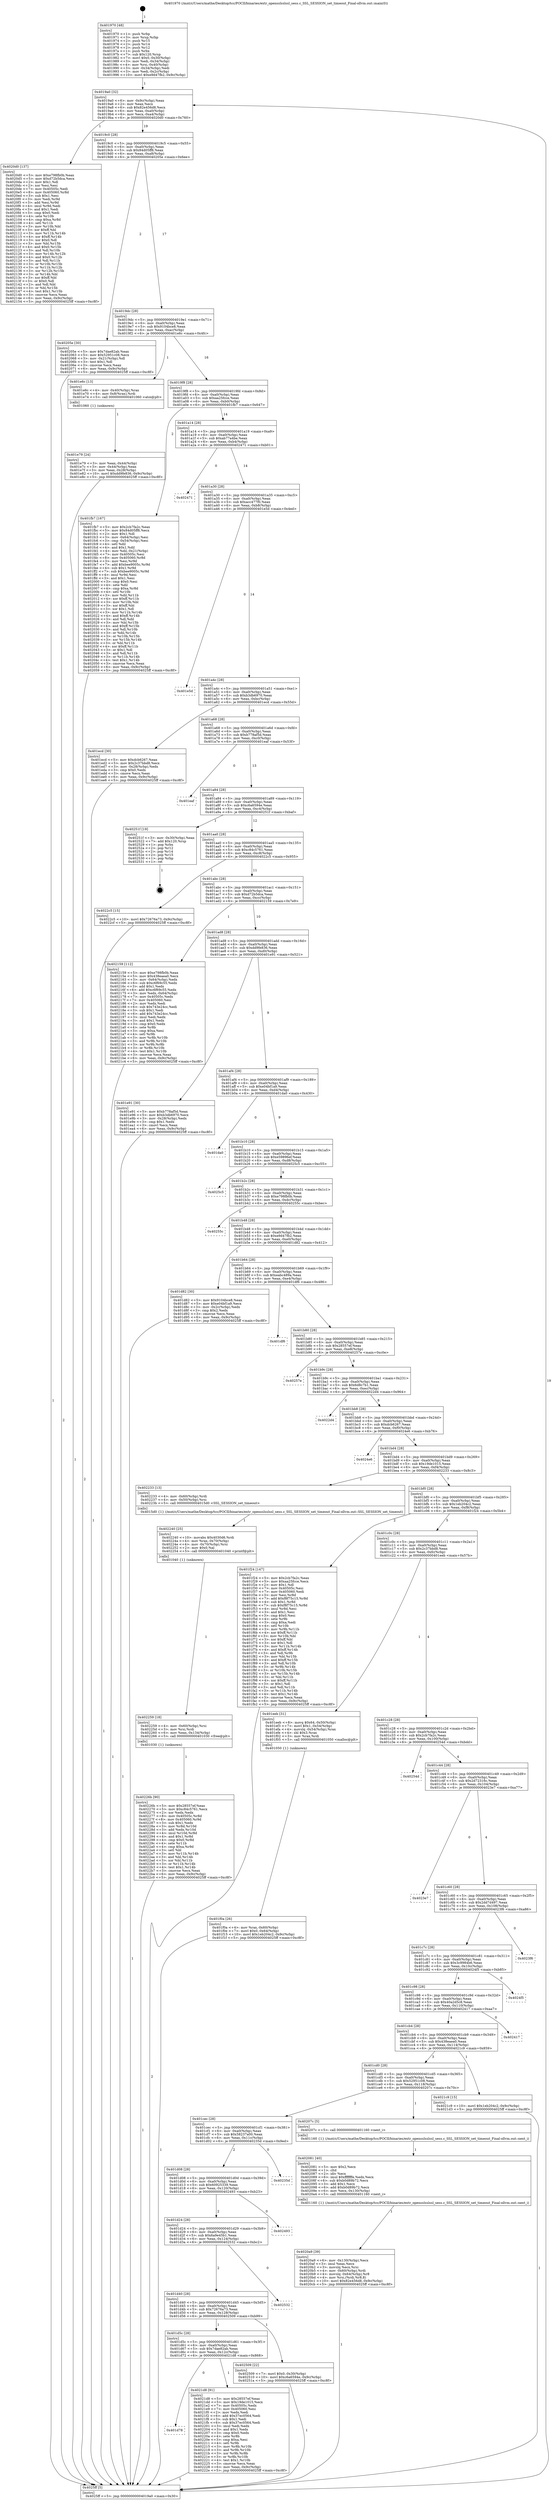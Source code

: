 digraph "0x401970" {
  label = "0x401970 (/mnt/c/Users/mathe/Desktop/tcc/POCII/binaries/extr_opensslsslssl_sess.c_SSL_SESSION_set_timeout_Final-ollvm.out::main(0))"
  labelloc = "t"
  node[shape=record]

  Entry [label="",width=0.3,height=0.3,shape=circle,fillcolor=black,style=filled]
  "0x4019a0" [label="{
     0x4019a0 [32]\l
     | [instrs]\l
     &nbsp;&nbsp;0x4019a0 \<+6\>: mov -0x9c(%rbp),%eax\l
     &nbsp;&nbsp;0x4019a6 \<+2\>: mov %eax,%ecx\l
     &nbsp;&nbsp;0x4019a8 \<+6\>: sub $0x82e456d8,%ecx\l
     &nbsp;&nbsp;0x4019ae \<+6\>: mov %eax,-0xa0(%rbp)\l
     &nbsp;&nbsp;0x4019b4 \<+6\>: mov %ecx,-0xa4(%rbp)\l
     &nbsp;&nbsp;0x4019ba \<+6\>: je 00000000004020d0 \<main+0x760\>\l
  }"]
  "0x4020d0" [label="{
     0x4020d0 [137]\l
     | [instrs]\l
     &nbsp;&nbsp;0x4020d0 \<+5\>: mov $0xe798fb0b,%eax\l
     &nbsp;&nbsp;0x4020d5 \<+5\>: mov $0xd72b5dca,%ecx\l
     &nbsp;&nbsp;0x4020da \<+2\>: mov $0x1,%dl\l
     &nbsp;&nbsp;0x4020dc \<+2\>: xor %esi,%esi\l
     &nbsp;&nbsp;0x4020de \<+7\>: mov 0x40505c,%edi\l
     &nbsp;&nbsp;0x4020e5 \<+8\>: mov 0x405060,%r8d\l
     &nbsp;&nbsp;0x4020ed \<+3\>: sub $0x1,%esi\l
     &nbsp;&nbsp;0x4020f0 \<+3\>: mov %edi,%r9d\l
     &nbsp;&nbsp;0x4020f3 \<+3\>: add %esi,%r9d\l
     &nbsp;&nbsp;0x4020f6 \<+4\>: imul %r9d,%edi\l
     &nbsp;&nbsp;0x4020fa \<+3\>: and $0x1,%edi\l
     &nbsp;&nbsp;0x4020fd \<+3\>: cmp $0x0,%edi\l
     &nbsp;&nbsp;0x402100 \<+4\>: sete %r10b\l
     &nbsp;&nbsp;0x402104 \<+4\>: cmp $0xa,%r8d\l
     &nbsp;&nbsp;0x402108 \<+4\>: setl %r11b\l
     &nbsp;&nbsp;0x40210c \<+3\>: mov %r10b,%bl\l
     &nbsp;&nbsp;0x40210f \<+3\>: xor $0xff,%bl\l
     &nbsp;&nbsp;0x402112 \<+3\>: mov %r11b,%r14b\l
     &nbsp;&nbsp;0x402115 \<+4\>: xor $0xff,%r14b\l
     &nbsp;&nbsp;0x402119 \<+3\>: xor $0x0,%dl\l
     &nbsp;&nbsp;0x40211c \<+3\>: mov %bl,%r15b\l
     &nbsp;&nbsp;0x40211f \<+4\>: and $0x0,%r15b\l
     &nbsp;&nbsp;0x402123 \<+3\>: and %dl,%r10b\l
     &nbsp;&nbsp;0x402126 \<+3\>: mov %r14b,%r12b\l
     &nbsp;&nbsp;0x402129 \<+4\>: and $0x0,%r12b\l
     &nbsp;&nbsp;0x40212d \<+3\>: and %dl,%r11b\l
     &nbsp;&nbsp;0x402130 \<+3\>: or %r10b,%r15b\l
     &nbsp;&nbsp;0x402133 \<+3\>: or %r11b,%r12b\l
     &nbsp;&nbsp;0x402136 \<+3\>: xor %r12b,%r15b\l
     &nbsp;&nbsp;0x402139 \<+3\>: or %r14b,%bl\l
     &nbsp;&nbsp;0x40213c \<+3\>: xor $0xff,%bl\l
     &nbsp;&nbsp;0x40213f \<+3\>: or $0x0,%dl\l
     &nbsp;&nbsp;0x402142 \<+2\>: and %dl,%bl\l
     &nbsp;&nbsp;0x402144 \<+3\>: or %bl,%r15b\l
     &nbsp;&nbsp;0x402147 \<+4\>: test $0x1,%r15b\l
     &nbsp;&nbsp;0x40214b \<+3\>: cmovne %ecx,%eax\l
     &nbsp;&nbsp;0x40214e \<+6\>: mov %eax,-0x9c(%rbp)\l
     &nbsp;&nbsp;0x402154 \<+5\>: jmp 00000000004025ff \<main+0xc8f\>\l
  }"]
  "0x4019c0" [label="{
     0x4019c0 [28]\l
     | [instrs]\l
     &nbsp;&nbsp;0x4019c0 \<+5\>: jmp 00000000004019c5 \<main+0x55\>\l
     &nbsp;&nbsp;0x4019c5 \<+6\>: mov -0xa0(%rbp),%eax\l
     &nbsp;&nbsp;0x4019cb \<+5\>: sub $0x84d05ff8,%eax\l
     &nbsp;&nbsp;0x4019d0 \<+6\>: mov %eax,-0xa8(%rbp)\l
     &nbsp;&nbsp;0x4019d6 \<+6\>: je 000000000040205e \<main+0x6ee\>\l
  }"]
  Exit [label="",width=0.3,height=0.3,shape=circle,fillcolor=black,style=filled,peripheries=2]
  "0x40205e" [label="{
     0x40205e [30]\l
     | [instrs]\l
     &nbsp;&nbsp;0x40205e \<+5\>: mov $0x7dae82ab,%eax\l
     &nbsp;&nbsp;0x402063 \<+5\>: mov $0x52951c08,%ecx\l
     &nbsp;&nbsp;0x402068 \<+3\>: mov -0x21(%rbp),%dl\l
     &nbsp;&nbsp;0x40206b \<+3\>: test $0x1,%dl\l
     &nbsp;&nbsp;0x40206e \<+3\>: cmovne %ecx,%eax\l
     &nbsp;&nbsp;0x402071 \<+6\>: mov %eax,-0x9c(%rbp)\l
     &nbsp;&nbsp;0x402077 \<+5\>: jmp 00000000004025ff \<main+0xc8f\>\l
  }"]
  "0x4019dc" [label="{
     0x4019dc [28]\l
     | [instrs]\l
     &nbsp;&nbsp;0x4019dc \<+5\>: jmp 00000000004019e1 \<main+0x71\>\l
     &nbsp;&nbsp;0x4019e1 \<+6\>: mov -0xa0(%rbp),%eax\l
     &nbsp;&nbsp;0x4019e7 \<+5\>: sub $0x9104bce8,%eax\l
     &nbsp;&nbsp;0x4019ec \<+6\>: mov %eax,-0xac(%rbp)\l
     &nbsp;&nbsp;0x4019f2 \<+6\>: je 0000000000401e6c \<main+0x4fc\>\l
  }"]
  "0x40226b" [label="{
     0x40226b [90]\l
     | [instrs]\l
     &nbsp;&nbsp;0x40226b \<+5\>: mov $0x28557ef,%eax\l
     &nbsp;&nbsp;0x402270 \<+5\>: mov $0xc84c5761,%ecx\l
     &nbsp;&nbsp;0x402275 \<+2\>: xor %edx,%edx\l
     &nbsp;&nbsp;0x402277 \<+8\>: mov 0x40505c,%r8d\l
     &nbsp;&nbsp;0x40227f \<+8\>: mov 0x405060,%r9d\l
     &nbsp;&nbsp;0x402287 \<+3\>: sub $0x1,%edx\l
     &nbsp;&nbsp;0x40228a \<+3\>: mov %r8d,%r10d\l
     &nbsp;&nbsp;0x40228d \<+3\>: add %edx,%r10d\l
     &nbsp;&nbsp;0x402290 \<+4\>: imul %r10d,%r8d\l
     &nbsp;&nbsp;0x402294 \<+4\>: and $0x1,%r8d\l
     &nbsp;&nbsp;0x402298 \<+4\>: cmp $0x0,%r8d\l
     &nbsp;&nbsp;0x40229c \<+4\>: sete %r11b\l
     &nbsp;&nbsp;0x4022a0 \<+4\>: cmp $0xa,%r9d\l
     &nbsp;&nbsp;0x4022a4 \<+3\>: setl %bl\l
     &nbsp;&nbsp;0x4022a7 \<+3\>: mov %r11b,%r14b\l
     &nbsp;&nbsp;0x4022aa \<+3\>: and %bl,%r14b\l
     &nbsp;&nbsp;0x4022ad \<+3\>: xor %bl,%r11b\l
     &nbsp;&nbsp;0x4022b0 \<+3\>: or %r11b,%r14b\l
     &nbsp;&nbsp;0x4022b3 \<+4\>: test $0x1,%r14b\l
     &nbsp;&nbsp;0x4022b7 \<+3\>: cmovne %ecx,%eax\l
     &nbsp;&nbsp;0x4022ba \<+6\>: mov %eax,-0x9c(%rbp)\l
     &nbsp;&nbsp;0x4022c0 \<+5\>: jmp 00000000004025ff \<main+0xc8f\>\l
  }"]
  "0x401e6c" [label="{
     0x401e6c [13]\l
     | [instrs]\l
     &nbsp;&nbsp;0x401e6c \<+4\>: mov -0x40(%rbp),%rax\l
     &nbsp;&nbsp;0x401e70 \<+4\>: mov 0x8(%rax),%rdi\l
     &nbsp;&nbsp;0x401e74 \<+5\>: call 0000000000401060 \<atoi@plt\>\l
     | [calls]\l
     &nbsp;&nbsp;0x401060 \{1\} (unknown)\l
  }"]
  "0x4019f8" [label="{
     0x4019f8 [28]\l
     | [instrs]\l
     &nbsp;&nbsp;0x4019f8 \<+5\>: jmp 00000000004019fd \<main+0x8d\>\l
     &nbsp;&nbsp;0x4019fd \<+6\>: mov -0xa0(%rbp),%eax\l
     &nbsp;&nbsp;0x401a03 \<+5\>: sub $0xaa25fcce,%eax\l
     &nbsp;&nbsp;0x401a08 \<+6\>: mov %eax,-0xb0(%rbp)\l
     &nbsp;&nbsp;0x401a0e \<+6\>: je 0000000000401fb7 \<main+0x647\>\l
  }"]
  "0x402259" [label="{
     0x402259 [18]\l
     | [instrs]\l
     &nbsp;&nbsp;0x402259 \<+4\>: mov -0x60(%rbp),%rsi\l
     &nbsp;&nbsp;0x40225d \<+3\>: mov %rsi,%rdi\l
     &nbsp;&nbsp;0x402260 \<+6\>: mov %eax,-0x134(%rbp)\l
     &nbsp;&nbsp;0x402266 \<+5\>: call 0000000000401030 \<free@plt\>\l
     | [calls]\l
     &nbsp;&nbsp;0x401030 \{1\} (unknown)\l
  }"]
  "0x401fb7" [label="{
     0x401fb7 [167]\l
     | [instrs]\l
     &nbsp;&nbsp;0x401fb7 \<+5\>: mov $0x2cb7fa2c,%eax\l
     &nbsp;&nbsp;0x401fbc \<+5\>: mov $0x84d05ff8,%ecx\l
     &nbsp;&nbsp;0x401fc1 \<+2\>: mov $0x1,%dl\l
     &nbsp;&nbsp;0x401fc3 \<+3\>: mov -0x64(%rbp),%esi\l
     &nbsp;&nbsp;0x401fc6 \<+3\>: cmp -0x54(%rbp),%esi\l
     &nbsp;&nbsp;0x401fc9 \<+4\>: setl %dil\l
     &nbsp;&nbsp;0x401fcd \<+4\>: and $0x1,%dil\l
     &nbsp;&nbsp;0x401fd1 \<+4\>: mov %dil,-0x21(%rbp)\l
     &nbsp;&nbsp;0x401fd5 \<+7\>: mov 0x40505c,%esi\l
     &nbsp;&nbsp;0x401fdc \<+8\>: mov 0x405060,%r8d\l
     &nbsp;&nbsp;0x401fe4 \<+3\>: mov %esi,%r9d\l
     &nbsp;&nbsp;0x401fe7 \<+7\>: add $0xbee9005c,%r9d\l
     &nbsp;&nbsp;0x401fee \<+4\>: sub $0x1,%r9d\l
     &nbsp;&nbsp;0x401ff2 \<+7\>: sub $0xbee9005c,%r9d\l
     &nbsp;&nbsp;0x401ff9 \<+4\>: imul %r9d,%esi\l
     &nbsp;&nbsp;0x401ffd \<+3\>: and $0x1,%esi\l
     &nbsp;&nbsp;0x402000 \<+3\>: cmp $0x0,%esi\l
     &nbsp;&nbsp;0x402003 \<+4\>: sete %dil\l
     &nbsp;&nbsp;0x402007 \<+4\>: cmp $0xa,%r8d\l
     &nbsp;&nbsp;0x40200b \<+4\>: setl %r10b\l
     &nbsp;&nbsp;0x40200f \<+3\>: mov %dil,%r11b\l
     &nbsp;&nbsp;0x402012 \<+4\>: xor $0xff,%r11b\l
     &nbsp;&nbsp;0x402016 \<+3\>: mov %r10b,%bl\l
     &nbsp;&nbsp;0x402019 \<+3\>: xor $0xff,%bl\l
     &nbsp;&nbsp;0x40201c \<+3\>: xor $0x1,%dl\l
     &nbsp;&nbsp;0x40201f \<+3\>: mov %r11b,%r14b\l
     &nbsp;&nbsp;0x402022 \<+4\>: and $0xff,%r14b\l
     &nbsp;&nbsp;0x402026 \<+3\>: and %dl,%dil\l
     &nbsp;&nbsp;0x402029 \<+3\>: mov %bl,%r15b\l
     &nbsp;&nbsp;0x40202c \<+4\>: and $0xff,%r15b\l
     &nbsp;&nbsp;0x402030 \<+3\>: and %dl,%r10b\l
     &nbsp;&nbsp;0x402033 \<+3\>: or %dil,%r14b\l
     &nbsp;&nbsp;0x402036 \<+3\>: or %r10b,%r15b\l
     &nbsp;&nbsp;0x402039 \<+3\>: xor %r15b,%r14b\l
     &nbsp;&nbsp;0x40203c \<+3\>: or %bl,%r11b\l
     &nbsp;&nbsp;0x40203f \<+4\>: xor $0xff,%r11b\l
     &nbsp;&nbsp;0x402043 \<+3\>: or $0x1,%dl\l
     &nbsp;&nbsp;0x402046 \<+3\>: and %dl,%r11b\l
     &nbsp;&nbsp;0x402049 \<+3\>: or %r11b,%r14b\l
     &nbsp;&nbsp;0x40204c \<+4\>: test $0x1,%r14b\l
     &nbsp;&nbsp;0x402050 \<+3\>: cmovne %ecx,%eax\l
     &nbsp;&nbsp;0x402053 \<+6\>: mov %eax,-0x9c(%rbp)\l
     &nbsp;&nbsp;0x402059 \<+5\>: jmp 00000000004025ff \<main+0xc8f\>\l
  }"]
  "0x401a14" [label="{
     0x401a14 [28]\l
     | [instrs]\l
     &nbsp;&nbsp;0x401a14 \<+5\>: jmp 0000000000401a19 \<main+0xa9\>\l
     &nbsp;&nbsp;0x401a19 \<+6\>: mov -0xa0(%rbp),%eax\l
     &nbsp;&nbsp;0x401a1f \<+5\>: sub $0xab77a4be,%eax\l
     &nbsp;&nbsp;0x401a24 \<+6\>: mov %eax,-0xb4(%rbp)\l
     &nbsp;&nbsp;0x401a2a \<+6\>: je 0000000000402471 \<main+0xb01\>\l
  }"]
  "0x402240" [label="{
     0x402240 [25]\l
     | [instrs]\l
     &nbsp;&nbsp;0x402240 \<+10\>: movabs $0x4030d6,%rdi\l
     &nbsp;&nbsp;0x40224a \<+4\>: mov %rax,-0x70(%rbp)\l
     &nbsp;&nbsp;0x40224e \<+4\>: mov -0x70(%rbp),%rsi\l
     &nbsp;&nbsp;0x402252 \<+2\>: mov $0x0,%al\l
     &nbsp;&nbsp;0x402254 \<+5\>: call 0000000000401040 \<printf@plt\>\l
     | [calls]\l
     &nbsp;&nbsp;0x401040 \{1\} (unknown)\l
  }"]
  "0x402471" [label="{
     0x402471\l
  }", style=dashed]
  "0x401a30" [label="{
     0x401a30 [28]\l
     | [instrs]\l
     &nbsp;&nbsp;0x401a30 \<+5\>: jmp 0000000000401a35 \<main+0xc5\>\l
     &nbsp;&nbsp;0x401a35 \<+6\>: mov -0xa0(%rbp),%eax\l
     &nbsp;&nbsp;0x401a3b \<+5\>: sub $0xacc477f0,%eax\l
     &nbsp;&nbsp;0x401a40 \<+6\>: mov %eax,-0xb8(%rbp)\l
     &nbsp;&nbsp;0x401a46 \<+6\>: je 0000000000401e5d \<main+0x4ed\>\l
  }"]
  "0x401d78" [label="{
     0x401d78\l
  }", style=dashed]
  "0x401e5d" [label="{
     0x401e5d\l
  }", style=dashed]
  "0x401a4c" [label="{
     0x401a4c [28]\l
     | [instrs]\l
     &nbsp;&nbsp;0x401a4c \<+5\>: jmp 0000000000401a51 \<main+0xe1\>\l
     &nbsp;&nbsp;0x401a51 \<+6\>: mov -0xa0(%rbp),%eax\l
     &nbsp;&nbsp;0x401a57 \<+5\>: sub $0xb3db6970,%eax\l
     &nbsp;&nbsp;0x401a5c \<+6\>: mov %eax,-0xbc(%rbp)\l
     &nbsp;&nbsp;0x401a62 \<+6\>: je 0000000000401ecd \<main+0x55d\>\l
  }"]
  "0x4021d8" [label="{
     0x4021d8 [91]\l
     | [instrs]\l
     &nbsp;&nbsp;0x4021d8 \<+5\>: mov $0x28557ef,%eax\l
     &nbsp;&nbsp;0x4021dd \<+5\>: mov $0x19de1015,%ecx\l
     &nbsp;&nbsp;0x4021e2 \<+7\>: mov 0x40505c,%edx\l
     &nbsp;&nbsp;0x4021e9 \<+7\>: mov 0x405060,%esi\l
     &nbsp;&nbsp;0x4021f0 \<+2\>: mov %edx,%edi\l
     &nbsp;&nbsp;0x4021f2 \<+6\>: add $0x37ec0564,%edi\l
     &nbsp;&nbsp;0x4021f8 \<+3\>: sub $0x1,%edi\l
     &nbsp;&nbsp;0x4021fb \<+6\>: sub $0x37ec0564,%edi\l
     &nbsp;&nbsp;0x402201 \<+3\>: imul %edi,%edx\l
     &nbsp;&nbsp;0x402204 \<+3\>: and $0x1,%edx\l
     &nbsp;&nbsp;0x402207 \<+3\>: cmp $0x0,%edx\l
     &nbsp;&nbsp;0x40220a \<+4\>: sete %r8b\l
     &nbsp;&nbsp;0x40220e \<+3\>: cmp $0xa,%esi\l
     &nbsp;&nbsp;0x402211 \<+4\>: setl %r9b\l
     &nbsp;&nbsp;0x402215 \<+3\>: mov %r8b,%r10b\l
     &nbsp;&nbsp;0x402218 \<+3\>: and %r9b,%r10b\l
     &nbsp;&nbsp;0x40221b \<+3\>: xor %r9b,%r8b\l
     &nbsp;&nbsp;0x40221e \<+3\>: or %r8b,%r10b\l
     &nbsp;&nbsp;0x402221 \<+4\>: test $0x1,%r10b\l
     &nbsp;&nbsp;0x402225 \<+3\>: cmovne %ecx,%eax\l
     &nbsp;&nbsp;0x402228 \<+6\>: mov %eax,-0x9c(%rbp)\l
     &nbsp;&nbsp;0x40222e \<+5\>: jmp 00000000004025ff \<main+0xc8f\>\l
  }"]
  "0x401ecd" [label="{
     0x401ecd [30]\l
     | [instrs]\l
     &nbsp;&nbsp;0x401ecd \<+5\>: mov $0xdcb6267,%eax\l
     &nbsp;&nbsp;0x401ed2 \<+5\>: mov $0x2c37bbd8,%ecx\l
     &nbsp;&nbsp;0x401ed7 \<+3\>: mov -0x28(%rbp),%edx\l
     &nbsp;&nbsp;0x401eda \<+3\>: cmp $0x0,%edx\l
     &nbsp;&nbsp;0x401edd \<+3\>: cmove %ecx,%eax\l
     &nbsp;&nbsp;0x401ee0 \<+6\>: mov %eax,-0x9c(%rbp)\l
     &nbsp;&nbsp;0x401ee6 \<+5\>: jmp 00000000004025ff \<main+0xc8f\>\l
  }"]
  "0x401a68" [label="{
     0x401a68 [28]\l
     | [instrs]\l
     &nbsp;&nbsp;0x401a68 \<+5\>: jmp 0000000000401a6d \<main+0xfd\>\l
     &nbsp;&nbsp;0x401a6d \<+6\>: mov -0xa0(%rbp),%eax\l
     &nbsp;&nbsp;0x401a73 \<+5\>: sub $0xb778af5d,%eax\l
     &nbsp;&nbsp;0x401a78 \<+6\>: mov %eax,-0xc0(%rbp)\l
     &nbsp;&nbsp;0x401a7e \<+6\>: je 0000000000401eaf \<main+0x53f\>\l
  }"]
  "0x401d5c" [label="{
     0x401d5c [28]\l
     | [instrs]\l
     &nbsp;&nbsp;0x401d5c \<+5\>: jmp 0000000000401d61 \<main+0x3f1\>\l
     &nbsp;&nbsp;0x401d61 \<+6\>: mov -0xa0(%rbp),%eax\l
     &nbsp;&nbsp;0x401d67 \<+5\>: sub $0x7dae82ab,%eax\l
     &nbsp;&nbsp;0x401d6c \<+6\>: mov %eax,-0x12c(%rbp)\l
     &nbsp;&nbsp;0x401d72 \<+6\>: je 00000000004021d8 \<main+0x868\>\l
  }"]
  "0x401eaf" [label="{
     0x401eaf\l
  }", style=dashed]
  "0x401a84" [label="{
     0x401a84 [28]\l
     | [instrs]\l
     &nbsp;&nbsp;0x401a84 \<+5\>: jmp 0000000000401a89 \<main+0x119\>\l
     &nbsp;&nbsp;0x401a89 \<+6\>: mov -0xa0(%rbp),%eax\l
     &nbsp;&nbsp;0x401a8f \<+5\>: sub $0xc6a6594e,%eax\l
     &nbsp;&nbsp;0x401a94 \<+6\>: mov %eax,-0xc4(%rbp)\l
     &nbsp;&nbsp;0x401a9a \<+6\>: je 000000000040251f \<main+0xbaf\>\l
  }"]
  "0x402509" [label="{
     0x402509 [22]\l
     | [instrs]\l
     &nbsp;&nbsp;0x402509 \<+7\>: movl $0x0,-0x30(%rbp)\l
     &nbsp;&nbsp;0x402510 \<+10\>: movl $0xc6a6594e,-0x9c(%rbp)\l
     &nbsp;&nbsp;0x40251a \<+5\>: jmp 00000000004025ff \<main+0xc8f\>\l
  }"]
  "0x40251f" [label="{
     0x40251f [19]\l
     | [instrs]\l
     &nbsp;&nbsp;0x40251f \<+3\>: mov -0x30(%rbp),%eax\l
     &nbsp;&nbsp;0x402522 \<+7\>: add $0x120,%rsp\l
     &nbsp;&nbsp;0x402529 \<+1\>: pop %rbx\l
     &nbsp;&nbsp;0x40252a \<+2\>: pop %r12\l
     &nbsp;&nbsp;0x40252c \<+2\>: pop %r14\l
     &nbsp;&nbsp;0x40252e \<+2\>: pop %r15\l
     &nbsp;&nbsp;0x402530 \<+1\>: pop %rbp\l
     &nbsp;&nbsp;0x402531 \<+1\>: ret\l
  }"]
  "0x401aa0" [label="{
     0x401aa0 [28]\l
     | [instrs]\l
     &nbsp;&nbsp;0x401aa0 \<+5\>: jmp 0000000000401aa5 \<main+0x135\>\l
     &nbsp;&nbsp;0x401aa5 \<+6\>: mov -0xa0(%rbp),%eax\l
     &nbsp;&nbsp;0x401aab \<+5\>: sub $0xc84c5761,%eax\l
     &nbsp;&nbsp;0x401ab0 \<+6\>: mov %eax,-0xc8(%rbp)\l
     &nbsp;&nbsp;0x401ab6 \<+6\>: je 00000000004022c5 \<main+0x955\>\l
  }"]
  "0x401d40" [label="{
     0x401d40 [28]\l
     | [instrs]\l
     &nbsp;&nbsp;0x401d40 \<+5\>: jmp 0000000000401d45 \<main+0x3d5\>\l
     &nbsp;&nbsp;0x401d45 \<+6\>: mov -0xa0(%rbp),%eax\l
     &nbsp;&nbsp;0x401d4b \<+5\>: sub $0x72676a73,%eax\l
     &nbsp;&nbsp;0x401d50 \<+6\>: mov %eax,-0x128(%rbp)\l
     &nbsp;&nbsp;0x401d56 \<+6\>: je 0000000000402509 \<main+0xb99\>\l
  }"]
  "0x4022c5" [label="{
     0x4022c5 [15]\l
     | [instrs]\l
     &nbsp;&nbsp;0x4022c5 \<+10\>: movl $0x72676a73,-0x9c(%rbp)\l
     &nbsp;&nbsp;0x4022cf \<+5\>: jmp 00000000004025ff \<main+0xc8f\>\l
  }"]
  "0x401abc" [label="{
     0x401abc [28]\l
     | [instrs]\l
     &nbsp;&nbsp;0x401abc \<+5\>: jmp 0000000000401ac1 \<main+0x151\>\l
     &nbsp;&nbsp;0x401ac1 \<+6\>: mov -0xa0(%rbp),%eax\l
     &nbsp;&nbsp;0x401ac7 \<+5\>: sub $0xd72b5dca,%eax\l
     &nbsp;&nbsp;0x401acc \<+6\>: mov %eax,-0xcc(%rbp)\l
     &nbsp;&nbsp;0x401ad2 \<+6\>: je 0000000000402159 \<main+0x7e9\>\l
  }"]
  "0x402532" [label="{
     0x402532\l
  }", style=dashed]
  "0x402159" [label="{
     0x402159 [112]\l
     | [instrs]\l
     &nbsp;&nbsp;0x402159 \<+5\>: mov $0xe798fb0b,%eax\l
     &nbsp;&nbsp;0x40215e \<+5\>: mov $0x438eaea0,%ecx\l
     &nbsp;&nbsp;0x402163 \<+3\>: mov -0x64(%rbp),%edx\l
     &nbsp;&nbsp;0x402166 \<+6\>: sub $0xc6f69c55,%edx\l
     &nbsp;&nbsp;0x40216c \<+3\>: add $0x1,%edx\l
     &nbsp;&nbsp;0x40216f \<+6\>: add $0xc6f69c55,%edx\l
     &nbsp;&nbsp;0x402175 \<+3\>: mov %edx,-0x64(%rbp)\l
     &nbsp;&nbsp;0x402178 \<+7\>: mov 0x40505c,%edx\l
     &nbsp;&nbsp;0x40217f \<+7\>: mov 0x405060,%esi\l
     &nbsp;&nbsp;0x402186 \<+2\>: mov %edx,%edi\l
     &nbsp;&nbsp;0x402188 \<+6\>: sub $0x743e24cc,%edi\l
     &nbsp;&nbsp;0x40218e \<+3\>: sub $0x1,%edi\l
     &nbsp;&nbsp;0x402191 \<+6\>: add $0x743e24cc,%edi\l
     &nbsp;&nbsp;0x402197 \<+3\>: imul %edi,%edx\l
     &nbsp;&nbsp;0x40219a \<+3\>: and $0x1,%edx\l
     &nbsp;&nbsp;0x40219d \<+3\>: cmp $0x0,%edx\l
     &nbsp;&nbsp;0x4021a0 \<+4\>: sete %r8b\l
     &nbsp;&nbsp;0x4021a4 \<+3\>: cmp $0xa,%esi\l
     &nbsp;&nbsp;0x4021a7 \<+4\>: setl %r9b\l
     &nbsp;&nbsp;0x4021ab \<+3\>: mov %r8b,%r10b\l
     &nbsp;&nbsp;0x4021ae \<+3\>: and %r9b,%r10b\l
     &nbsp;&nbsp;0x4021b1 \<+3\>: xor %r9b,%r8b\l
     &nbsp;&nbsp;0x4021b4 \<+3\>: or %r8b,%r10b\l
     &nbsp;&nbsp;0x4021b7 \<+4\>: test $0x1,%r10b\l
     &nbsp;&nbsp;0x4021bb \<+3\>: cmovne %ecx,%eax\l
     &nbsp;&nbsp;0x4021be \<+6\>: mov %eax,-0x9c(%rbp)\l
     &nbsp;&nbsp;0x4021c4 \<+5\>: jmp 00000000004025ff \<main+0xc8f\>\l
  }"]
  "0x401ad8" [label="{
     0x401ad8 [28]\l
     | [instrs]\l
     &nbsp;&nbsp;0x401ad8 \<+5\>: jmp 0000000000401add \<main+0x16d\>\l
     &nbsp;&nbsp;0x401add \<+6\>: mov -0xa0(%rbp),%eax\l
     &nbsp;&nbsp;0x401ae3 \<+5\>: sub $0xdd9fe836,%eax\l
     &nbsp;&nbsp;0x401ae8 \<+6\>: mov %eax,-0xd0(%rbp)\l
     &nbsp;&nbsp;0x401aee \<+6\>: je 0000000000401e91 \<main+0x521\>\l
  }"]
  "0x401d24" [label="{
     0x401d24 [28]\l
     | [instrs]\l
     &nbsp;&nbsp;0x401d24 \<+5\>: jmp 0000000000401d29 \<main+0x3b9\>\l
     &nbsp;&nbsp;0x401d29 \<+6\>: mov -0xa0(%rbp),%eax\l
     &nbsp;&nbsp;0x401d2f \<+5\>: sub $0x6a9e45b1,%eax\l
     &nbsp;&nbsp;0x401d34 \<+6\>: mov %eax,-0x124(%rbp)\l
     &nbsp;&nbsp;0x401d3a \<+6\>: je 0000000000402532 \<main+0xbc2\>\l
  }"]
  "0x401e91" [label="{
     0x401e91 [30]\l
     | [instrs]\l
     &nbsp;&nbsp;0x401e91 \<+5\>: mov $0xb778af5d,%eax\l
     &nbsp;&nbsp;0x401e96 \<+5\>: mov $0xb3db6970,%ecx\l
     &nbsp;&nbsp;0x401e9b \<+3\>: mov -0x28(%rbp),%edx\l
     &nbsp;&nbsp;0x401e9e \<+3\>: cmp $0x1,%edx\l
     &nbsp;&nbsp;0x401ea1 \<+3\>: cmovl %ecx,%eax\l
     &nbsp;&nbsp;0x401ea4 \<+6\>: mov %eax,-0x9c(%rbp)\l
     &nbsp;&nbsp;0x401eaa \<+5\>: jmp 00000000004025ff \<main+0xc8f\>\l
  }"]
  "0x401af4" [label="{
     0x401af4 [28]\l
     | [instrs]\l
     &nbsp;&nbsp;0x401af4 \<+5\>: jmp 0000000000401af9 \<main+0x189\>\l
     &nbsp;&nbsp;0x401af9 \<+6\>: mov -0xa0(%rbp),%eax\l
     &nbsp;&nbsp;0x401aff \<+5\>: sub $0xe04bf1a9,%eax\l
     &nbsp;&nbsp;0x401b04 \<+6\>: mov %eax,-0xd4(%rbp)\l
     &nbsp;&nbsp;0x401b0a \<+6\>: je 0000000000401da0 \<main+0x430\>\l
  }"]
  "0x402493" [label="{
     0x402493\l
  }", style=dashed]
  "0x401da0" [label="{
     0x401da0\l
  }", style=dashed]
  "0x401b10" [label="{
     0x401b10 [28]\l
     | [instrs]\l
     &nbsp;&nbsp;0x401b10 \<+5\>: jmp 0000000000401b15 \<main+0x1a5\>\l
     &nbsp;&nbsp;0x401b15 \<+6\>: mov -0xa0(%rbp),%eax\l
     &nbsp;&nbsp;0x401b1b \<+5\>: sub $0xe59896ef,%eax\l
     &nbsp;&nbsp;0x401b20 \<+6\>: mov %eax,-0xd8(%rbp)\l
     &nbsp;&nbsp;0x401b26 \<+6\>: je 00000000004025c5 \<main+0xc55\>\l
  }"]
  "0x401d08" [label="{
     0x401d08 [28]\l
     | [instrs]\l
     &nbsp;&nbsp;0x401d08 \<+5\>: jmp 0000000000401d0d \<main+0x39d\>\l
     &nbsp;&nbsp;0x401d0d \<+6\>: mov -0xa0(%rbp),%eax\l
     &nbsp;&nbsp;0x401d13 \<+5\>: sub $0x60925339,%eax\l
     &nbsp;&nbsp;0x401d18 \<+6\>: mov %eax,-0x120(%rbp)\l
     &nbsp;&nbsp;0x401d1e \<+6\>: je 0000000000402493 \<main+0xb23\>\l
  }"]
  "0x4025c5" [label="{
     0x4025c5\l
  }", style=dashed]
  "0x401b2c" [label="{
     0x401b2c [28]\l
     | [instrs]\l
     &nbsp;&nbsp;0x401b2c \<+5\>: jmp 0000000000401b31 \<main+0x1c1\>\l
     &nbsp;&nbsp;0x401b31 \<+6\>: mov -0xa0(%rbp),%eax\l
     &nbsp;&nbsp;0x401b37 \<+5\>: sub $0xe798fb0b,%eax\l
     &nbsp;&nbsp;0x401b3c \<+6\>: mov %eax,-0xdc(%rbp)\l
     &nbsp;&nbsp;0x401b42 \<+6\>: je 000000000040255c \<main+0xbec\>\l
  }"]
  "0x40235d" [label="{
     0x40235d\l
  }", style=dashed]
  "0x40255c" [label="{
     0x40255c\l
  }", style=dashed]
  "0x401b48" [label="{
     0x401b48 [28]\l
     | [instrs]\l
     &nbsp;&nbsp;0x401b48 \<+5\>: jmp 0000000000401b4d \<main+0x1dd\>\l
     &nbsp;&nbsp;0x401b4d \<+6\>: mov -0xa0(%rbp),%eax\l
     &nbsp;&nbsp;0x401b53 \<+5\>: sub $0xe9d47fb2,%eax\l
     &nbsp;&nbsp;0x401b58 \<+6\>: mov %eax,-0xe0(%rbp)\l
     &nbsp;&nbsp;0x401b5e \<+6\>: je 0000000000401d82 \<main+0x412\>\l
  }"]
  "0x4020a9" [label="{
     0x4020a9 [39]\l
     | [instrs]\l
     &nbsp;&nbsp;0x4020a9 \<+6\>: mov -0x130(%rbp),%ecx\l
     &nbsp;&nbsp;0x4020af \<+3\>: imul %eax,%ecx\l
     &nbsp;&nbsp;0x4020b2 \<+3\>: movslq %ecx,%rsi\l
     &nbsp;&nbsp;0x4020b5 \<+4\>: mov -0x60(%rbp),%rdi\l
     &nbsp;&nbsp;0x4020b9 \<+4\>: movslq -0x64(%rbp),%r8\l
     &nbsp;&nbsp;0x4020bd \<+4\>: mov %rsi,(%rdi,%r8,8)\l
     &nbsp;&nbsp;0x4020c1 \<+10\>: movl $0x82e456d8,-0x9c(%rbp)\l
     &nbsp;&nbsp;0x4020cb \<+5\>: jmp 00000000004025ff \<main+0xc8f\>\l
  }"]
  "0x401d82" [label="{
     0x401d82 [30]\l
     | [instrs]\l
     &nbsp;&nbsp;0x401d82 \<+5\>: mov $0x9104bce8,%eax\l
     &nbsp;&nbsp;0x401d87 \<+5\>: mov $0xe04bf1a9,%ecx\l
     &nbsp;&nbsp;0x401d8c \<+3\>: mov -0x2c(%rbp),%edx\l
     &nbsp;&nbsp;0x401d8f \<+3\>: cmp $0x2,%edx\l
     &nbsp;&nbsp;0x401d92 \<+3\>: cmovne %ecx,%eax\l
     &nbsp;&nbsp;0x401d95 \<+6\>: mov %eax,-0x9c(%rbp)\l
     &nbsp;&nbsp;0x401d9b \<+5\>: jmp 00000000004025ff \<main+0xc8f\>\l
  }"]
  "0x401b64" [label="{
     0x401b64 [28]\l
     | [instrs]\l
     &nbsp;&nbsp;0x401b64 \<+5\>: jmp 0000000000401b69 \<main+0x1f9\>\l
     &nbsp;&nbsp;0x401b69 \<+6\>: mov -0xa0(%rbp),%eax\l
     &nbsp;&nbsp;0x401b6f \<+5\>: sub $0xeabc489a,%eax\l
     &nbsp;&nbsp;0x401b74 \<+6\>: mov %eax,-0xe4(%rbp)\l
     &nbsp;&nbsp;0x401b7a \<+6\>: je 0000000000401df6 \<main+0x486\>\l
  }"]
  "0x4025ff" [label="{
     0x4025ff [5]\l
     | [instrs]\l
     &nbsp;&nbsp;0x4025ff \<+5\>: jmp 00000000004019a0 \<main+0x30\>\l
  }"]
  "0x401970" [label="{
     0x401970 [48]\l
     | [instrs]\l
     &nbsp;&nbsp;0x401970 \<+1\>: push %rbp\l
     &nbsp;&nbsp;0x401971 \<+3\>: mov %rsp,%rbp\l
     &nbsp;&nbsp;0x401974 \<+2\>: push %r15\l
     &nbsp;&nbsp;0x401976 \<+2\>: push %r14\l
     &nbsp;&nbsp;0x401978 \<+2\>: push %r12\l
     &nbsp;&nbsp;0x40197a \<+1\>: push %rbx\l
     &nbsp;&nbsp;0x40197b \<+7\>: sub $0x120,%rsp\l
     &nbsp;&nbsp;0x401982 \<+7\>: movl $0x0,-0x30(%rbp)\l
     &nbsp;&nbsp;0x401989 \<+3\>: mov %edi,-0x34(%rbp)\l
     &nbsp;&nbsp;0x40198c \<+4\>: mov %rsi,-0x40(%rbp)\l
     &nbsp;&nbsp;0x401990 \<+3\>: mov -0x34(%rbp),%edi\l
     &nbsp;&nbsp;0x401993 \<+3\>: mov %edi,-0x2c(%rbp)\l
     &nbsp;&nbsp;0x401996 \<+10\>: movl $0xe9d47fb2,-0x9c(%rbp)\l
  }"]
  "0x401e79" [label="{
     0x401e79 [24]\l
     | [instrs]\l
     &nbsp;&nbsp;0x401e79 \<+3\>: mov %eax,-0x44(%rbp)\l
     &nbsp;&nbsp;0x401e7c \<+3\>: mov -0x44(%rbp),%eax\l
     &nbsp;&nbsp;0x401e7f \<+3\>: mov %eax,-0x28(%rbp)\l
     &nbsp;&nbsp;0x401e82 \<+10\>: movl $0xdd9fe836,-0x9c(%rbp)\l
     &nbsp;&nbsp;0x401e8c \<+5\>: jmp 00000000004025ff \<main+0xc8f\>\l
  }"]
  "0x402081" [label="{
     0x402081 [40]\l
     | [instrs]\l
     &nbsp;&nbsp;0x402081 \<+5\>: mov $0x2,%ecx\l
     &nbsp;&nbsp;0x402086 \<+1\>: cltd\l
     &nbsp;&nbsp;0x402087 \<+2\>: idiv %ecx\l
     &nbsp;&nbsp;0x402089 \<+6\>: imul $0xfffffffe,%edx,%ecx\l
     &nbsp;&nbsp;0x40208f \<+6\>: sub $0xb0d89b72,%ecx\l
     &nbsp;&nbsp;0x402095 \<+3\>: add $0x1,%ecx\l
     &nbsp;&nbsp;0x402098 \<+6\>: add $0xb0d89b72,%ecx\l
     &nbsp;&nbsp;0x40209e \<+6\>: mov %ecx,-0x130(%rbp)\l
     &nbsp;&nbsp;0x4020a4 \<+5\>: call 0000000000401160 \<next_i\>\l
     | [calls]\l
     &nbsp;&nbsp;0x401160 \{1\} (/mnt/c/Users/mathe/Desktop/tcc/POCII/binaries/extr_opensslsslssl_sess.c_SSL_SESSION_set_timeout_Final-ollvm.out::next_i)\l
  }"]
  "0x401df6" [label="{
     0x401df6\l
  }", style=dashed]
  "0x401b80" [label="{
     0x401b80 [28]\l
     | [instrs]\l
     &nbsp;&nbsp;0x401b80 \<+5\>: jmp 0000000000401b85 \<main+0x215\>\l
     &nbsp;&nbsp;0x401b85 \<+6\>: mov -0xa0(%rbp),%eax\l
     &nbsp;&nbsp;0x401b8b \<+5\>: sub $0x28557ef,%eax\l
     &nbsp;&nbsp;0x401b90 \<+6\>: mov %eax,-0xe8(%rbp)\l
     &nbsp;&nbsp;0x401b96 \<+6\>: je 000000000040257e \<main+0xc0e\>\l
  }"]
  "0x401cec" [label="{
     0x401cec [28]\l
     | [instrs]\l
     &nbsp;&nbsp;0x401cec \<+5\>: jmp 0000000000401cf1 \<main+0x381\>\l
     &nbsp;&nbsp;0x401cf1 \<+6\>: mov -0xa0(%rbp),%eax\l
     &nbsp;&nbsp;0x401cf7 \<+5\>: sub $0x58237a00,%eax\l
     &nbsp;&nbsp;0x401cfc \<+6\>: mov %eax,-0x11c(%rbp)\l
     &nbsp;&nbsp;0x401d02 \<+6\>: je 000000000040235d \<main+0x9ed\>\l
  }"]
  "0x40257e" [label="{
     0x40257e\l
  }", style=dashed]
  "0x401b9c" [label="{
     0x401b9c [28]\l
     | [instrs]\l
     &nbsp;&nbsp;0x401b9c \<+5\>: jmp 0000000000401ba1 \<main+0x231\>\l
     &nbsp;&nbsp;0x401ba1 \<+6\>: mov -0xa0(%rbp),%eax\l
     &nbsp;&nbsp;0x401ba7 \<+5\>: sub $0x6d8c7b1,%eax\l
     &nbsp;&nbsp;0x401bac \<+6\>: mov %eax,-0xec(%rbp)\l
     &nbsp;&nbsp;0x401bb2 \<+6\>: je 00000000004022d4 \<main+0x964\>\l
  }"]
  "0x40207c" [label="{
     0x40207c [5]\l
     | [instrs]\l
     &nbsp;&nbsp;0x40207c \<+5\>: call 0000000000401160 \<next_i\>\l
     | [calls]\l
     &nbsp;&nbsp;0x401160 \{1\} (/mnt/c/Users/mathe/Desktop/tcc/POCII/binaries/extr_opensslsslssl_sess.c_SSL_SESSION_set_timeout_Final-ollvm.out::next_i)\l
  }"]
  "0x4022d4" [label="{
     0x4022d4\l
  }", style=dashed]
  "0x401bb8" [label="{
     0x401bb8 [28]\l
     | [instrs]\l
     &nbsp;&nbsp;0x401bb8 \<+5\>: jmp 0000000000401bbd \<main+0x24d\>\l
     &nbsp;&nbsp;0x401bbd \<+6\>: mov -0xa0(%rbp),%eax\l
     &nbsp;&nbsp;0x401bc3 \<+5\>: sub $0xdcb6267,%eax\l
     &nbsp;&nbsp;0x401bc8 \<+6\>: mov %eax,-0xf0(%rbp)\l
     &nbsp;&nbsp;0x401bce \<+6\>: je 00000000004024e6 \<main+0xb76\>\l
  }"]
  "0x401cd0" [label="{
     0x401cd0 [28]\l
     | [instrs]\l
     &nbsp;&nbsp;0x401cd0 \<+5\>: jmp 0000000000401cd5 \<main+0x365\>\l
     &nbsp;&nbsp;0x401cd5 \<+6\>: mov -0xa0(%rbp),%eax\l
     &nbsp;&nbsp;0x401cdb \<+5\>: sub $0x52951c08,%eax\l
     &nbsp;&nbsp;0x401ce0 \<+6\>: mov %eax,-0x118(%rbp)\l
     &nbsp;&nbsp;0x401ce6 \<+6\>: je 000000000040207c \<main+0x70c\>\l
  }"]
  "0x4024e6" [label="{
     0x4024e6\l
  }", style=dashed]
  "0x401bd4" [label="{
     0x401bd4 [28]\l
     | [instrs]\l
     &nbsp;&nbsp;0x401bd4 \<+5\>: jmp 0000000000401bd9 \<main+0x269\>\l
     &nbsp;&nbsp;0x401bd9 \<+6\>: mov -0xa0(%rbp),%eax\l
     &nbsp;&nbsp;0x401bdf \<+5\>: sub $0x19de1015,%eax\l
     &nbsp;&nbsp;0x401be4 \<+6\>: mov %eax,-0xf4(%rbp)\l
     &nbsp;&nbsp;0x401bea \<+6\>: je 0000000000402233 \<main+0x8c3\>\l
  }"]
  "0x4021c9" [label="{
     0x4021c9 [15]\l
     | [instrs]\l
     &nbsp;&nbsp;0x4021c9 \<+10\>: movl $0x1eb204c2,-0x9c(%rbp)\l
     &nbsp;&nbsp;0x4021d3 \<+5\>: jmp 00000000004025ff \<main+0xc8f\>\l
  }"]
  "0x402233" [label="{
     0x402233 [13]\l
     | [instrs]\l
     &nbsp;&nbsp;0x402233 \<+4\>: mov -0x60(%rbp),%rdi\l
     &nbsp;&nbsp;0x402237 \<+4\>: mov -0x50(%rbp),%rsi\l
     &nbsp;&nbsp;0x40223b \<+5\>: call 00000000004015d0 \<SSL_SESSION_set_timeout\>\l
     | [calls]\l
     &nbsp;&nbsp;0x4015d0 \{1\} (/mnt/c/Users/mathe/Desktop/tcc/POCII/binaries/extr_opensslsslssl_sess.c_SSL_SESSION_set_timeout_Final-ollvm.out::SSL_SESSION_set_timeout)\l
  }"]
  "0x401bf0" [label="{
     0x401bf0 [28]\l
     | [instrs]\l
     &nbsp;&nbsp;0x401bf0 \<+5\>: jmp 0000000000401bf5 \<main+0x285\>\l
     &nbsp;&nbsp;0x401bf5 \<+6\>: mov -0xa0(%rbp),%eax\l
     &nbsp;&nbsp;0x401bfb \<+5\>: sub $0x1eb204c2,%eax\l
     &nbsp;&nbsp;0x401c00 \<+6\>: mov %eax,-0xf8(%rbp)\l
     &nbsp;&nbsp;0x401c06 \<+6\>: je 0000000000401f24 \<main+0x5b4\>\l
  }"]
  "0x401cb4" [label="{
     0x401cb4 [28]\l
     | [instrs]\l
     &nbsp;&nbsp;0x401cb4 \<+5\>: jmp 0000000000401cb9 \<main+0x349\>\l
     &nbsp;&nbsp;0x401cb9 \<+6\>: mov -0xa0(%rbp),%eax\l
     &nbsp;&nbsp;0x401cbf \<+5\>: sub $0x438eaea0,%eax\l
     &nbsp;&nbsp;0x401cc4 \<+6\>: mov %eax,-0x114(%rbp)\l
     &nbsp;&nbsp;0x401cca \<+6\>: je 00000000004021c9 \<main+0x859\>\l
  }"]
  "0x401f24" [label="{
     0x401f24 [147]\l
     | [instrs]\l
     &nbsp;&nbsp;0x401f24 \<+5\>: mov $0x2cb7fa2c,%eax\l
     &nbsp;&nbsp;0x401f29 \<+5\>: mov $0xaa25fcce,%ecx\l
     &nbsp;&nbsp;0x401f2e \<+2\>: mov $0x1,%dl\l
     &nbsp;&nbsp;0x401f30 \<+7\>: mov 0x40505c,%esi\l
     &nbsp;&nbsp;0x401f37 \<+7\>: mov 0x405060,%edi\l
     &nbsp;&nbsp;0x401f3e \<+3\>: mov %esi,%r8d\l
     &nbsp;&nbsp;0x401f41 \<+7\>: add $0xf8f75c15,%r8d\l
     &nbsp;&nbsp;0x401f48 \<+4\>: sub $0x1,%r8d\l
     &nbsp;&nbsp;0x401f4c \<+7\>: sub $0xf8f75c15,%r8d\l
     &nbsp;&nbsp;0x401f53 \<+4\>: imul %r8d,%esi\l
     &nbsp;&nbsp;0x401f57 \<+3\>: and $0x1,%esi\l
     &nbsp;&nbsp;0x401f5a \<+3\>: cmp $0x0,%esi\l
     &nbsp;&nbsp;0x401f5d \<+4\>: sete %r9b\l
     &nbsp;&nbsp;0x401f61 \<+3\>: cmp $0xa,%edi\l
     &nbsp;&nbsp;0x401f64 \<+4\>: setl %r10b\l
     &nbsp;&nbsp;0x401f68 \<+3\>: mov %r9b,%r11b\l
     &nbsp;&nbsp;0x401f6b \<+4\>: xor $0xff,%r11b\l
     &nbsp;&nbsp;0x401f6f \<+3\>: mov %r10b,%bl\l
     &nbsp;&nbsp;0x401f72 \<+3\>: xor $0xff,%bl\l
     &nbsp;&nbsp;0x401f75 \<+3\>: xor $0x1,%dl\l
     &nbsp;&nbsp;0x401f78 \<+3\>: mov %r11b,%r14b\l
     &nbsp;&nbsp;0x401f7b \<+4\>: and $0xff,%r14b\l
     &nbsp;&nbsp;0x401f7f \<+3\>: and %dl,%r9b\l
     &nbsp;&nbsp;0x401f82 \<+3\>: mov %bl,%r15b\l
     &nbsp;&nbsp;0x401f85 \<+4\>: and $0xff,%r15b\l
     &nbsp;&nbsp;0x401f89 \<+3\>: and %dl,%r10b\l
     &nbsp;&nbsp;0x401f8c \<+3\>: or %r9b,%r14b\l
     &nbsp;&nbsp;0x401f8f \<+3\>: or %r10b,%r15b\l
     &nbsp;&nbsp;0x401f92 \<+3\>: xor %r15b,%r14b\l
     &nbsp;&nbsp;0x401f95 \<+3\>: or %bl,%r11b\l
     &nbsp;&nbsp;0x401f98 \<+4\>: xor $0xff,%r11b\l
     &nbsp;&nbsp;0x401f9c \<+3\>: or $0x1,%dl\l
     &nbsp;&nbsp;0x401f9f \<+3\>: and %dl,%r11b\l
     &nbsp;&nbsp;0x401fa2 \<+3\>: or %r11b,%r14b\l
     &nbsp;&nbsp;0x401fa5 \<+4\>: test $0x1,%r14b\l
     &nbsp;&nbsp;0x401fa9 \<+3\>: cmovne %ecx,%eax\l
     &nbsp;&nbsp;0x401fac \<+6\>: mov %eax,-0x9c(%rbp)\l
     &nbsp;&nbsp;0x401fb2 \<+5\>: jmp 00000000004025ff \<main+0xc8f\>\l
  }"]
  "0x401c0c" [label="{
     0x401c0c [28]\l
     | [instrs]\l
     &nbsp;&nbsp;0x401c0c \<+5\>: jmp 0000000000401c11 \<main+0x2a1\>\l
     &nbsp;&nbsp;0x401c11 \<+6\>: mov -0xa0(%rbp),%eax\l
     &nbsp;&nbsp;0x401c17 \<+5\>: sub $0x2c37bbd8,%eax\l
     &nbsp;&nbsp;0x401c1c \<+6\>: mov %eax,-0xfc(%rbp)\l
     &nbsp;&nbsp;0x401c22 \<+6\>: je 0000000000401eeb \<main+0x57b\>\l
  }"]
  "0x402417" [label="{
     0x402417\l
  }", style=dashed]
  "0x401eeb" [label="{
     0x401eeb [31]\l
     | [instrs]\l
     &nbsp;&nbsp;0x401eeb \<+8\>: movq $0x64,-0x50(%rbp)\l
     &nbsp;&nbsp;0x401ef3 \<+7\>: movl $0x1,-0x54(%rbp)\l
     &nbsp;&nbsp;0x401efa \<+4\>: movslq -0x54(%rbp),%rax\l
     &nbsp;&nbsp;0x401efe \<+4\>: shl $0x3,%rax\l
     &nbsp;&nbsp;0x401f02 \<+3\>: mov %rax,%rdi\l
     &nbsp;&nbsp;0x401f05 \<+5\>: call 0000000000401050 \<malloc@plt\>\l
     | [calls]\l
     &nbsp;&nbsp;0x401050 \{1\} (unknown)\l
  }"]
  "0x401c28" [label="{
     0x401c28 [28]\l
     | [instrs]\l
     &nbsp;&nbsp;0x401c28 \<+5\>: jmp 0000000000401c2d \<main+0x2bd\>\l
     &nbsp;&nbsp;0x401c2d \<+6\>: mov -0xa0(%rbp),%eax\l
     &nbsp;&nbsp;0x401c33 \<+5\>: sub $0x2cb7fa2c,%eax\l
     &nbsp;&nbsp;0x401c38 \<+6\>: mov %eax,-0x100(%rbp)\l
     &nbsp;&nbsp;0x401c3e \<+6\>: je 000000000040254d \<main+0xbdd\>\l
  }"]
  "0x401f0a" [label="{
     0x401f0a [26]\l
     | [instrs]\l
     &nbsp;&nbsp;0x401f0a \<+4\>: mov %rax,-0x60(%rbp)\l
     &nbsp;&nbsp;0x401f0e \<+7\>: movl $0x0,-0x64(%rbp)\l
     &nbsp;&nbsp;0x401f15 \<+10\>: movl $0x1eb204c2,-0x9c(%rbp)\l
     &nbsp;&nbsp;0x401f1f \<+5\>: jmp 00000000004025ff \<main+0xc8f\>\l
  }"]
  "0x401c98" [label="{
     0x401c98 [28]\l
     | [instrs]\l
     &nbsp;&nbsp;0x401c98 \<+5\>: jmp 0000000000401c9d \<main+0x32d\>\l
     &nbsp;&nbsp;0x401c9d \<+6\>: mov -0xa0(%rbp),%eax\l
     &nbsp;&nbsp;0x401ca3 \<+5\>: sub $0x40a2d5c8,%eax\l
     &nbsp;&nbsp;0x401ca8 \<+6\>: mov %eax,-0x110(%rbp)\l
     &nbsp;&nbsp;0x401cae \<+6\>: je 0000000000402417 \<main+0xaa7\>\l
  }"]
  "0x40254d" [label="{
     0x40254d\l
  }", style=dashed]
  "0x401c44" [label="{
     0x401c44 [28]\l
     | [instrs]\l
     &nbsp;&nbsp;0x401c44 \<+5\>: jmp 0000000000401c49 \<main+0x2d9\>\l
     &nbsp;&nbsp;0x401c49 \<+6\>: mov -0xa0(%rbp),%eax\l
     &nbsp;&nbsp;0x401c4f \<+5\>: sub $0x2d72316c,%eax\l
     &nbsp;&nbsp;0x401c54 \<+6\>: mov %eax,-0x104(%rbp)\l
     &nbsp;&nbsp;0x401c5a \<+6\>: je 00000000004023e7 \<main+0xa77\>\l
  }"]
  "0x4024f5" [label="{
     0x4024f5\l
  }", style=dashed]
  "0x4023e7" [label="{
     0x4023e7\l
  }", style=dashed]
  "0x401c60" [label="{
     0x401c60 [28]\l
     | [instrs]\l
     &nbsp;&nbsp;0x401c60 \<+5\>: jmp 0000000000401c65 \<main+0x2f5\>\l
     &nbsp;&nbsp;0x401c65 \<+6\>: mov -0xa0(%rbp),%eax\l
     &nbsp;&nbsp;0x401c6b \<+5\>: sub $0x2dd7d497,%eax\l
     &nbsp;&nbsp;0x401c70 \<+6\>: mov %eax,-0x108(%rbp)\l
     &nbsp;&nbsp;0x401c76 \<+6\>: je 00000000004023f6 \<main+0xa86\>\l
  }"]
  "0x401c7c" [label="{
     0x401c7c [28]\l
     | [instrs]\l
     &nbsp;&nbsp;0x401c7c \<+5\>: jmp 0000000000401c81 \<main+0x311\>\l
     &nbsp;&nbsp;0x401c81 \<+6\>: mov -0xa0(%rbp),%eax\l
     &nbsp;&nbsp;0x401c87 \<+5\>: sub $0x3c9984b6,%eax\l
     &nbsp;&nbsp;0x401c8c \<+6\>: mov %eax,-0x10c(%rbp)\l
     &nbsp;&nbsp;0x401c92 \<+6\>: je 00000000004024f5 \<main+0xb85\>\l
  }"]
  "0x4023f6" [label="{
     0x4023f6\l
  }", style=dashed]
  Entry -> "0x401970" [label=" 1"]
  "0x4019a0" -> "0x4020d0" [label=" 1"]
  "0x4019a0" -> "0x4019c0" [label=" 19"]
  "0x40251f" -> Exit [label=" 1"]
  "0x4019c0" -> "0x40205e" [label=" 2"]
  "0x4019c0" -> "0x4019dc" [label=" 17"]
  "0x402509" -> "0x4025ff" [label=" 1"]
  "0x4019dc" -> "0x401e6c" [label=" 1"]
  "0x4019dc" -> "0x4019f8" [label=" 16"]
  "0x4022c5" -> "0x4025ff" [label=" 1"]
  "0x4019f8" -> "0x401fb7" [label=" 2"]
  "0x4019f8" -> "0x401a14" [label=" 14"]
  "0x40226b" -> "0x4025ff" [label=" 1"]
  "0x401a14" -> "0x402471" [label=" 0"]
  "0x401a14" -> "0x401a30" [label=" 14"]
  "0x402259" -> "0x40226b" [label=" 1"]
  "0x401a30" -> "0x401e5d" [label=" 0"]
  "0x401a30" -> "0x401a4c" [label=" 14"]
  "0x402240" -> "0x402259" [label=" 1"]
  "0x401a4c" -> "0x401ecd" [label=" 1"]
  "0x401a4c" -> "0x401a68" [label=" 13"]
  "0x402233" -> "0x402240" [label=" 1"]
  "0x401a68" -> "0x401eaf" [label=" 0"]
  "0x401a68" -> "0x401a84" [label=" 13"]
  "0x401d5c" -> "0x401d78" [label=" 0"]
  "0x401a84" -> "0x40251f" [label=" 1"]
  "0x401a84" -> "0x401aa0" [label=" 12"]
  "0x401d5c" -> "0x4021d8" [label=" 1"]
  "0x401aa0" -> "0x4022c5" [label=" 1"]
  "0x401aa0" -> "0x401abc" [label=" 11"]
  "0x401d40" -> "0x401d5c" [label=" 1"]
  "0x401abc" -> "0x402159" [label=" 1"]
  "0x401abc" -> "0x401ad8" [label=" 10"]
  "0x401d40" -> "0x402509" [label=" 1"]
  "0x401ad8" -> "0x401e91" [label=" 1"]
  "0x401ad8" -> "0x401af4" [label=" 9"]
  "0x401d24" -> "0x401d40" [label=" 2"]
  "0x401af4" -> "0x401da0" [label=" 0"]
  "0x401af4" -> "0x401b10" [label=" 9"]
  "0x401d24" -> "0x402532" [label=" 0"]
  "0x401b10" -> "0x4025c5" [label=" 0"]
  "0x401b10" -> "0x401b2c" [label=" 9"]
  "0x401d08" -> "0x401d24" [label=" 2"]
  "0x401b2c" -> "0x40255c" [label=" 0"]
  "0x401b2c" -> "0x401b48" [label=" 9"]
  "0x401d08" -> "0x402493" [label=" 0"]
  "0x401b48" -> "0x401d82" [label=" 1"]
  "0x401b48" -> "0x401b64" [label=" 8"]
  "0x401d82" -> "0x4025ff" [label=" 1"]
  "0x401970" -> "0x4019a0" [label=" 1"]
  "0x4025ff" -> "0x4019a0" [label=" 19"]
  "0x401e6c" -> "0x401e79" [label=" 1"]
  "0x401e79" -> "0x4025ff" [label=" 1"]
  "0x401e91" -> "0x4025ff" [label=" 1"]
  "0x401ecd" -> "0x4025ff" [label=" 1"]
  "0x401cec" -> "0x401d08" [label=" 2"]
  "0x401b64" -> "0x401df6" [label=" 0"]
  "0x401b64" -> "0x401b80" [label=" 8"]
  "0x401cec" -> "0x40235d" [label=" 0"]
  "0x401b80" -> "0x40257e" [label=" 0"]
  "0x401b80" -> "0x401b9c" [label=" 8"]
  "0x4021d8" -> "0x4025ff" [label=" 1"]
  "0x401b9c" -> "0x4022d4" [label=" 0"]
  "0x401b9c" -> "0x401bb8" [label=" 8"]
  "0x4021c9" -> "0x4025ff" [label=" 1"]
  "0x401bb8" -> "0x4024e6" [label=" 0"]
  "0x401bb8" -> "0x401bd4" [label=" 8"]
  "0x4020d0" -> "0x4025ff" [label=" 1"]
  "0x401bd4" -> "0x402233" [label=" 1"]
  "0x401bd4" -> "0x401bf0" [label=" 7"]
  "0x4020a9" -> "0x4025ff" [label=" 1"]
  "0x401bf0" -> "0x401f24" [label=" 2"]
  "0x401bf0" -> "0x401c0c" [label=" 5"]
  "0x40207c" -> "0x402081" [label=" 1"]
  "0x401c0c" -> "0x401eeb" [label=" 1"]
  "0x401c0c" -> "0x401c28" [label=" 4"]
  "0x401eeb" -> "0x401f0a" [label=" 1"]
  "0x401f0a" -> "0x4025ff" [label=" 1"]
  "0x401f24" -> "0x4025ff" [label=" 2"]
  "0x401fb7" -> "0x4025ff" [label=" 2"]
  "0x40205e" -> "0x4025ff" [label=" 2"]
  "0x401cd0" -> "0x401cec" [label=" 2"]
  "0x401c28" -> "0x40254d" [label=" 0"]
  "0x401c28" -> "0x401c44" [label=" 4"]
  "0x402159" -> "0x4025ff" [label=" 1"]
  "0x401c44" -> "0x4023e7" [label=" 0"]
  "0x401c44" -> "0x401c60" [label=" 4"]
  "0x401cb4" -> "0x401cd0" [label=" 3"]
  "0x401c60" -> "0x4023f6" [label=" 0"]
  "0x401c60" -> "0x401c7c" [label=" 4"]
  "0x401cb4" -> "0x4021c9" [label=" 1"]
  "0x401c7c" -> "0x4024f5" [label=" 0"]
  "0x401c7c" -> "0x401c98" [label=" 4"]
  "0x401cd0" -> "0x40207c" [label=" 1"]
  "0x401c98" -> "0x402417" [label=" 0"]
  "0x401c98" -> "0x401cb4" [label=" 4"]
  "0x402081" -> "0x4020a9" [label=" 1"]
}
